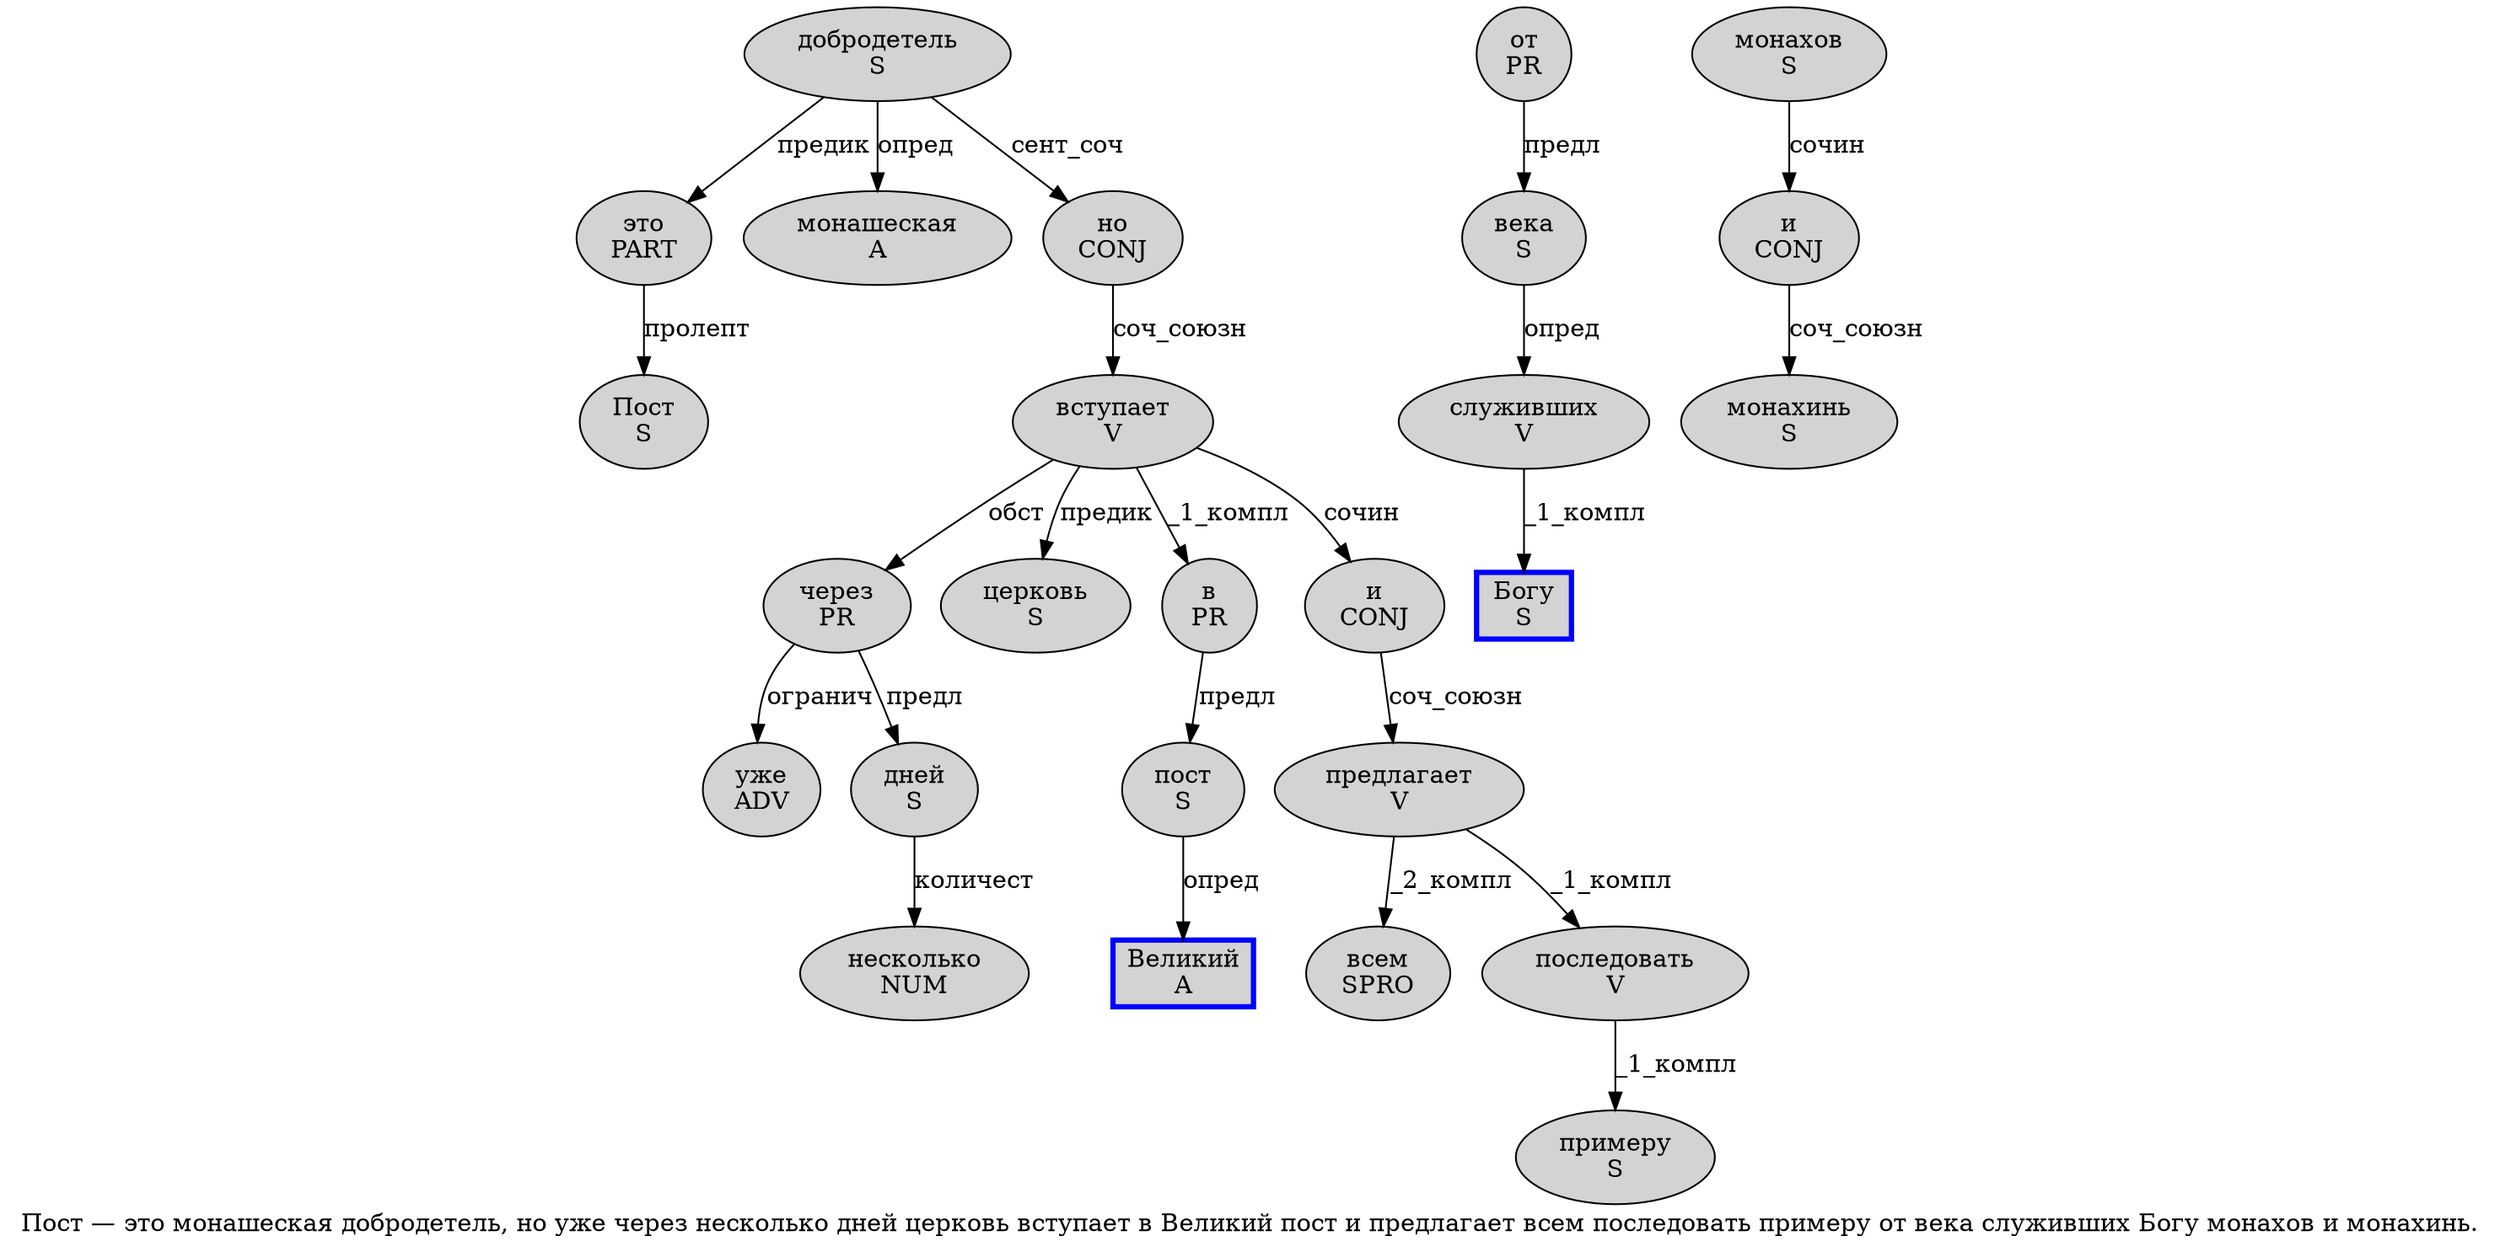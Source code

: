 digraph SENTENCE_1179 {
	graph [label="Пост — это монашеская добродетель, но уже через несколько дней церковь вступает в Великий пост и предлагает всем последовать примеру от века служивших Богу монахов и монахинь."]
	node [style=filled]
		0 [label="Пост
S" color="" fillcolor=lightgray penwidth=1 shape=ellipse]
		2 [label="это
PART" color="" fillcolor=lightgray penwidth=1 shape=ellipse]
		3 [label="монашеская
A" color="" fillcolor=lightgray penwidth=1 shape=ellipse]
		4 [label="добродетель
S" color="" fillcolor=lightgray penwidth=1 shape=ellipse]
		6 [label="но
CONJ" color="" fillcolor=lightgray penwidth=1 shape=ellipse]
		7 [label="уже
ADV" color="" fillcolor=lightgray penwidth=1 shape=ellipse]
		8 [label="через
PR" color="" fillcolor=lightgray penwidth=1 shape=ellipse]
		9 [label="несколько
NUM" color="" fillcolor=lightgray penwidth=1 shape=ellipse]
		10 [label="дней
S" color="" fillcolor=lightgray penwidth=1 shape=ellipse]
		11 [label="церковь
S" color="" fillcolor=lightgray penwidth=1 shape=ellipse]
		12 [label="вступает
V" color="" fillcolor=lightgray penwidth=1 shape=ellipse]
		13 [label="в
PR" color="" fillcolor=lightgray penwidth=1 shape=ellipse]
		14 [label="Великий
A" color=blue fillcolor=lightgray penwidth=3 shape=box]
		15 [label="пост
S" color="" fillcolor=lightgray penwidth=1 shape=ellipse]
		16 [label="и
CONJ" color="" fillcolor=lightgray penwidth=1 shape=ellipse]
		17 [label="предлагает
V" color="" fillcolor=lightgray penwidth=1 shape=ellipse]
		18 [label="всем
SPRO" color="" fillcolor=lightgray penwidth=1 shape=ellipse]
		19 [label="последовать
V" color="" fillcolor=lightgray penwidth=1 shape=ellipse]
		20 [label="примеру
S" color="" fillcolor=lightgray penwidth=1 shape=ellipse]
		21 [label="от
PR" color="" fillcolor=lightgray penwidth=1 shape=ellipse]
		22 [label="века
S" color="" fillcolor=lightgray penwidth=1 shape=ellipse]
		23 [label="служивших
V" color="" fillcolor=lightgray penwidth=1 shape=ellipse]
		24 [label="Богу
S" color=blue fillcolor=lightgray penwidth=3 shape=box]
		25 [label="монахов
S" color="" fillcolor=lightgray penwidth=1 shape=ellipse]
		26 [label="и
CONJ" color="" fillcolor=lightgray penwidth=1 shape=ellipse]
		27 [label="монахинь
S" color="" fillcolor=lightgray penwidth=1 shape=ellipse]
			12 -> 8 [label="обст"]
			12 -> 11 [label="предик"]
			12 -> 13 [label="_1_компл"]
			12 -> 16 [label="сочин"]
			17 -> 18 [label="_2_компл"]
			17 -> 19 [label="_1_компл"]
			2 -> 0 [label="пролепт"]
			10 -> 9 [label="количест"]
			15 -> 14 [label="опред"]
			21 -> 22 [label="предл"]
			22 -> 23 [label="опред"]
			16 -> 17 [label="соч_союзн"]
			4 -> 2 [label="предик"]
			4 -> 3 [label="опред"]
			4 -> 6 [label="сент_соч"]
			23 -> 24 [label="_1_компл"]
			25 -> 26 [label="сочин"]
			6 -> 12 [label="соч_союзн"]
			26 -> 27 [label="соч_союзн"]
			19 -> 20 [label="_1_компл"]
			13 -> 15 [label="предл"]
			8 -> 7 [label="огранич"]
			8 -> 10 [label="предл"]
}